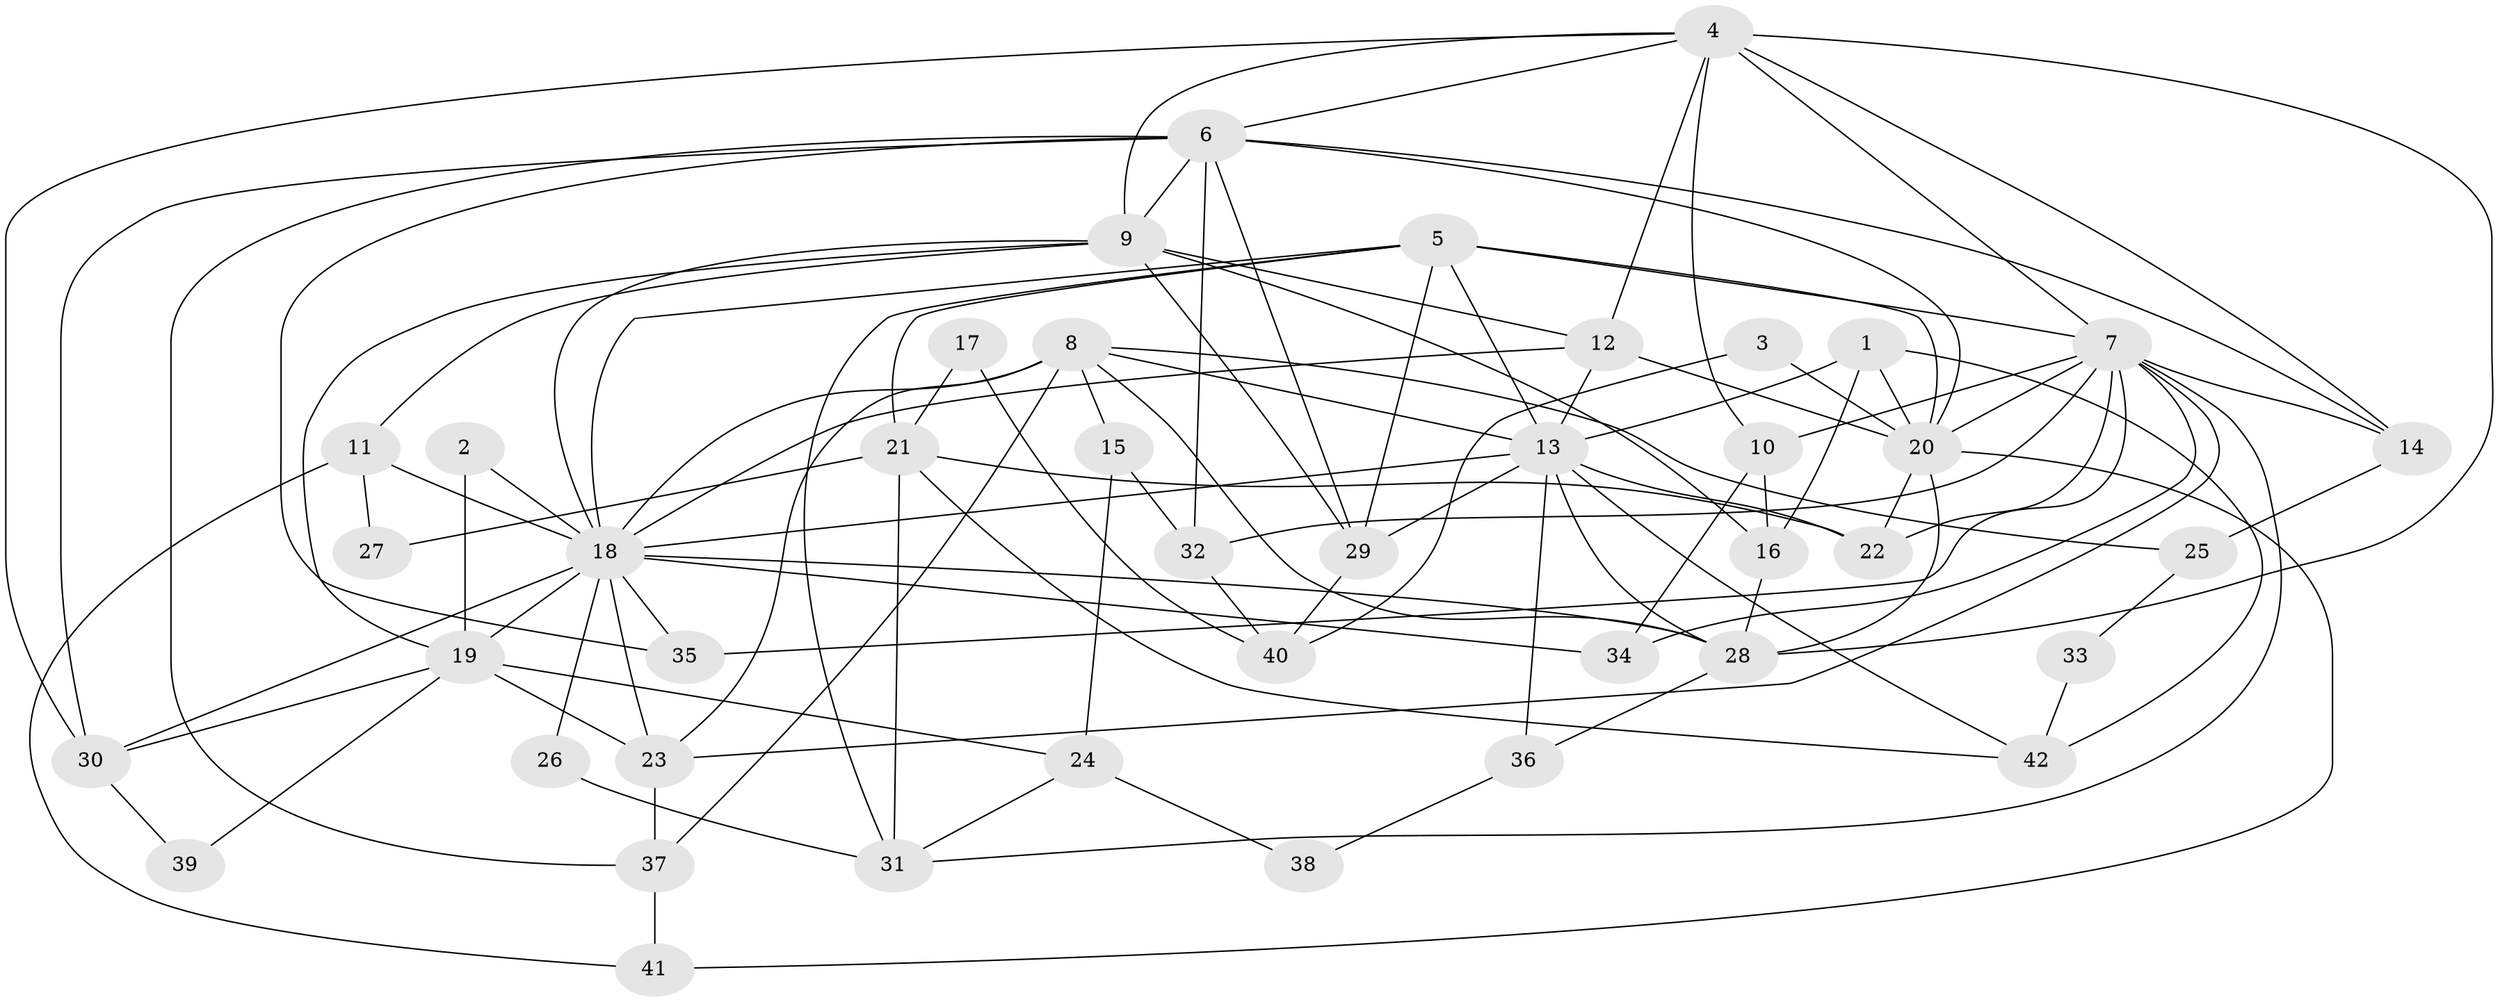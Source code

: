 // original degree distribution, {4: 0.34523809523809523, 3: 0.2976190476190476, 2: 0.09523809523809523, 6: 0.047619047619047616, 5: 0.15476190476190477, 7: 0.023809523809523808, 8: 0.011904761904761904, 9: 0.023809523809523808}
// Generated by graph-tools (version 1.1) at 2025/50/03/04/25 22:50:54]
// undirected, 42 vertices, 103 edges
graph export_dot {
  node [color=gray90,style=filled];
  1;
  2;
  3;
  4;
  5;
  6;
  7;
  8;
  9;
  10;
  11;
  12;
  13;
  14;
  15;
  16;
  17;
  18;
  19;
  20;
  21;
  22;
  23;
  24;
  25;
  26;
  27;
  28;
  29;
  30;
  31;
  32;
  33;
  34;
  35;
  36;
  37;
  38;
  39;
  40;
  41;
  42;
  1 -- 13 [weight=3.0];
  1 -- 16 [weight=1.0];
  1 -- 20 [weight=1.0];
  1 -- 42 [weight=1.0];
  2 -- 18 [weight=2.0];
  2 -- 19 [weight=2.0];
  3 -- 20 [weight=1.0];
  3 -- 40 [weight=1.0];
  4 -- 6 [weight=1.0];
  4 -- 7 [weight=1.0];
  4 -- 9 [weight=1.0];
  4 -- 10 [weight=1.0];
  4 -- 12 [weight=1.0];
  4 -- 14 [weight=1.0];
  4 -- 28 [weight=2.0];
  4 -- 30 [weight=1.0];
  5 -- 7 [weight=1.0];
  5 -- 13 [weight=1.0];
  5 -- 18 [weight=2.0];
  5 -- 20 [weight=1.0];
  5 -- 21 [weight=1.0];
  5 -- 29 [weight=1.0];
  5 -- 31 [weight=1.0];
  6 -- 9 [weight=1.0];
  6 -- 14 [weight=2.0];
  6 -- 20 [weight=1.0];
  6 -- 29 [weight=1.0];
  6 -- 30 [weight=1.0];
  6 -- 32 [weight=2.0];
  6 -- 35 [weight=2.0];
  6 -- 37 [weight=1.0];
  7 -- 10 [weight=1.0];
  7 -- 14 [weight=1.0];
  7 -- 20 [weight=1.0];
  7 -- 22 [weight=1.0];
  7 -- 23 [weight=1.0];
  7 -- 31 [weight=1.0];
  7 -- 32 [weight=1.0];
  7 -- 34 [weight=1.0];
  7 -- 35 [weight=1.0];
  8 -- 13 [weight=1.0];
  8 -- 15 [weight=1.0];
  8 -- 18 [weight=1.0];
  8 -- 23 [weight=1.0];
  8 -- 25 [weight=1.0];
  8 -- 28 [weight=1.0];
  8 -- 37 [weight=1.0];
  9 -- 11 [weight=1.0];
  9 -- 12 [weight=2.0];
  9 -- 16 [weight=1.0];
  9 -- 18 [weight=1.0];
  9 -- 19 [weight=1.0];
  9 -- 29 [weight=1.0];
  10 -- 16 [weight=1.0];
  10 -- 34 [weight=1.0];
  11 -- 18 [weight=1.0];
  11 -- 27 [weight=1.0];
  11 -- 41 [weight=1.0];
  12 -- 13 [weight=2.0];
  12 -- 18 [weight=1.0];
  12 -- 20 [weight=1.0];
  13 -- 18 [weight=3.0];
  13 -- 22 [weight=1.0];
  13 -- 28 [weight=1.0];
  13 -- 29 [weight=1.0];
  13 -- 36 [weight=1.0];
  13 -- 42 [weight=1.0];
  14 -- 25 [weight=1.0];
  15 -- 24 [weight=1.0];
  15 -- 32 [weight=1.0];
  16 -- 28 [weight=1.0];
  17 -- 21 [weight=2.0];
  17 -- 40 [weight=1.0];
  18 -- 19 [weight=1.0];
  18 -- 23 [weight=2.0];
  18 -- 26 [weight=1.0];
  18 -- 28 [weight=1.0];
  18 -- 30 [weight=1.0];
  18 -- 34 [weight=2.0];
  18 -- 35 [weight=1.0];
  19 -- 23 [weight=1.0];
  19 -- 24 [weight=1.0];
  19 -- 30 [weight=1.0];
  19 -- 39 [weight=1.0];
  20 -- 22 [weight=1.0];
  20 -- 28 [weight=1.0];
  20 -- 41 [weight=1.0];
  21 -- 22 [weight=1.0];
  21 -- 27 [weight=1.0];
  21 -- 31 [weight=1.0];
  21 -- 42 [weight=1.0];
  23 -- 37 [weight=1.0];
  24 -- 31 [weight=1.0];
  24 -- 38 [weight=1.0];
  25 -- 33 [weight=1.0];
  26 -- 31 [weight=1.0];
  28 -- 36 [weight=1.0];
  29 -- 40 [weight=1.0];
  30 -- 39 [weight=1.0];
  32 -- 40 [weight=1.0];
  33 -- 42 [weight=1.0];
  36 -- 38 [weight=1.0];
  37 -- 41 [weight=1.0];
}
